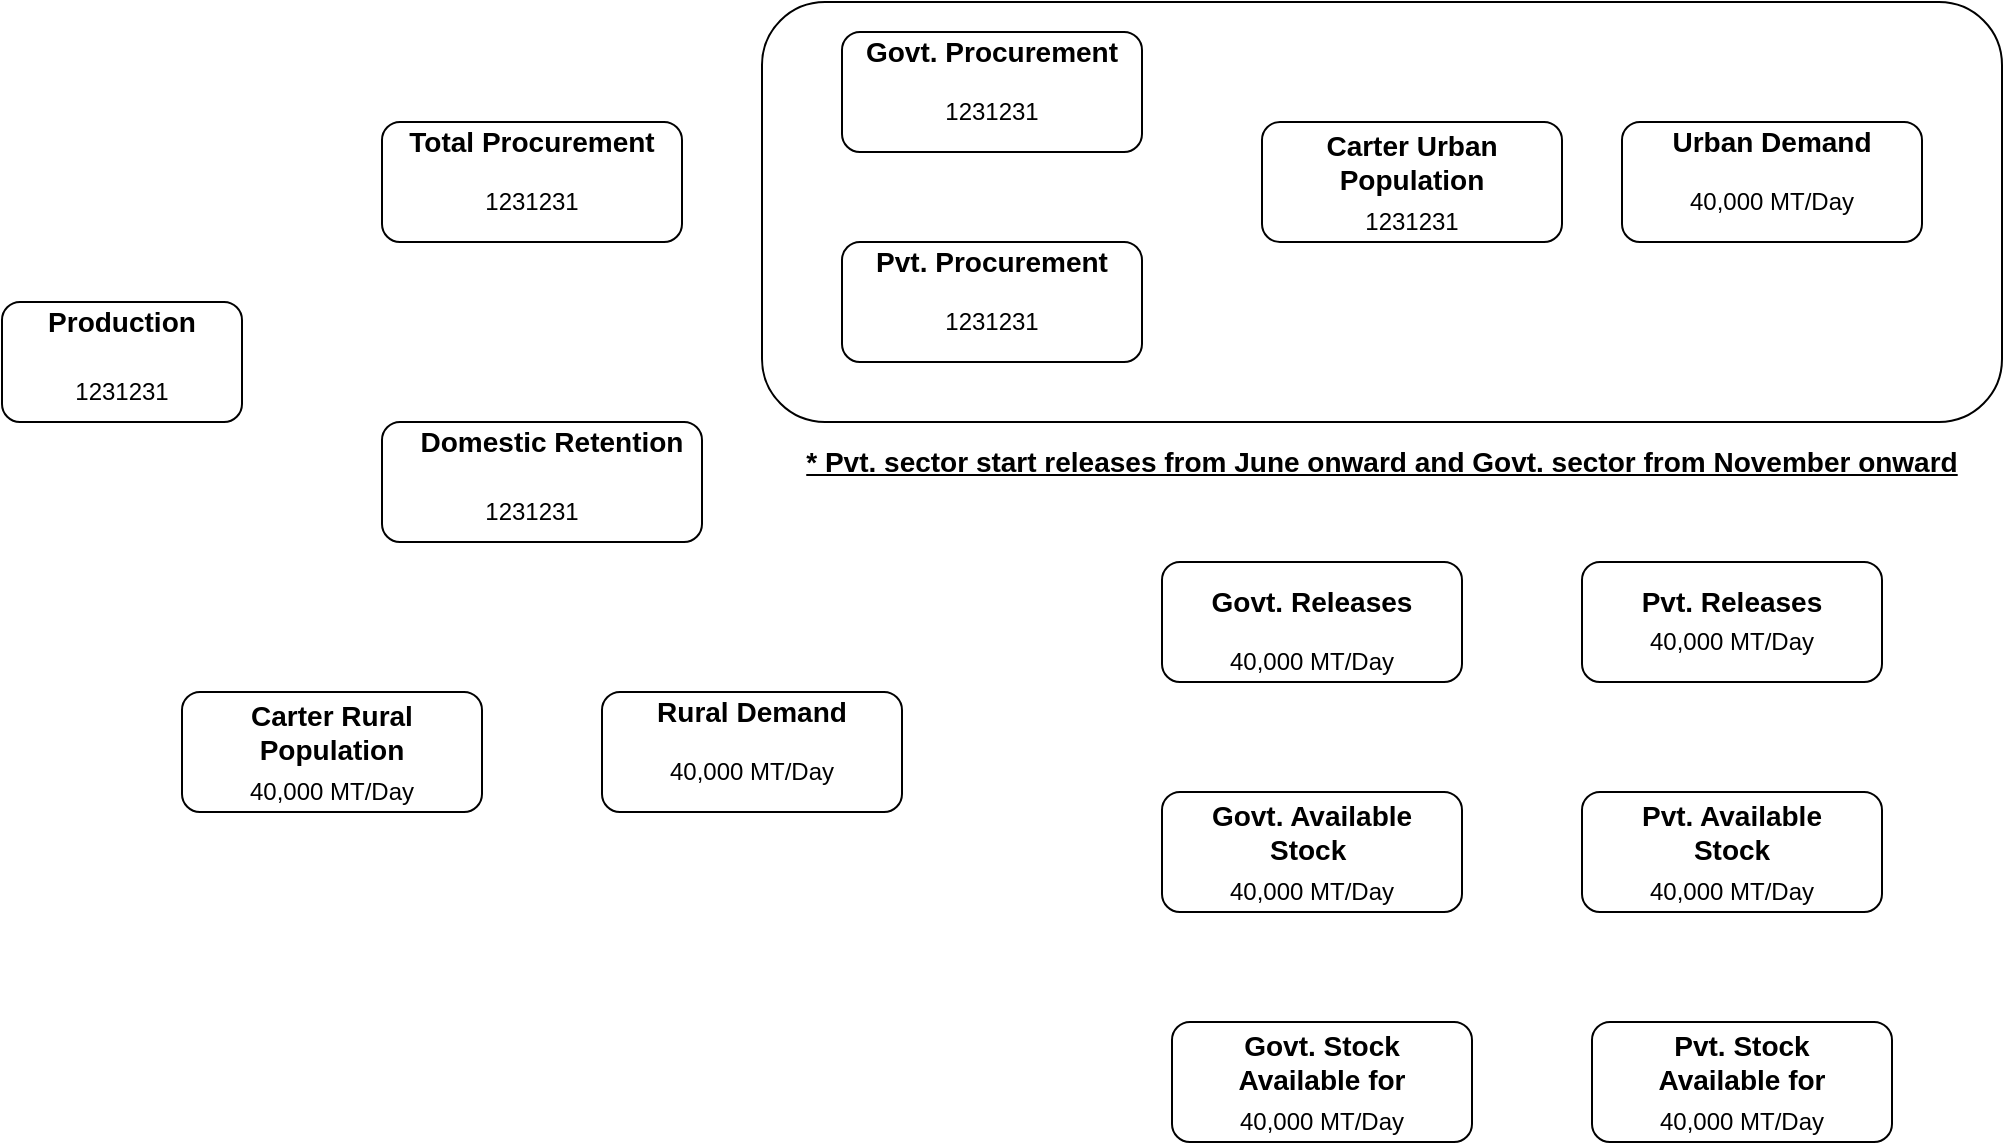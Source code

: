 <mxfile version="14.9.9" type="github">
  <diagram id="b6Vq1hrEZ4uJ4dG0rjz3" name="Page-1">
    <mxGraphModel dx="1058" dy="533" grid="1" gridSize="10" guides="1" tooltips="1" connect="1" arrows="1" fold="1" page="1" pageScale="1" pageWidth="1100" pageHeight="850" math="0" shadow="0">
      <root>
        <mxCell id="0" />
        <mxCell id="1" parent="0" />
        <mxCell id="04IrrymB_MpXUd42GjIW-32" value="" style="rounded=1;whiteSpace=wrap;html=1;" vertex="1" parent="1">
          <mxGeometry x="450" width="620" height="210" as="geometry" />
        </mxCell>
        <mxCell id="04IrrymB_MpXUd42GjIW-3" value="" style="rounded=1;whiteSpace=wrap;html=1;" vertex="1" parent="1">
          <mxGeometry x="70" y="150" width="120" height="60" as="geometry" />
        </mxCell>
        <mxCell id="04IrrymB_MpXUd42GjIW-4" value="&lt;font style=&quot;font-size: 14px&quot;&gt;&lt;b&gt;Production&lt;/b&gt;&lt;/font&gt;" style="text;html=1;strokeColor=none;fillColor=none;align=center;verticalAlign=middle;whiteSpace=wrap;rounded=0;" vertex="1" parent="1">
          <mxGeometry x="70" y="150" width="120" height="20" as="geometry" />
        </mxCell>
        <mxCell id="04IrrymB_MpXUd42GjIW-5" value="1231231" style="text;html=1;strokeColor=none;fillColor=none;align=center;verticalAlign=middle;whiteSpace=wrap;rounded=0;" vertex="1" parent="1">
          <mxGeometry x="110" y="190" width="40" height="10" as="geometry" />
        </mxCell>
        <mxCell id="04IrrymB_MpXUd42GjIW-6" value="" style="rounded=1;whiteSpace=wrap;html=1;" vertex="1" parent="1">
          <mxGeometry x="260" y="60" width="150" height="60" as="geometry" />
        </mxCell>
        <mxCell id="04IrrymB_MpXUd42GjIW-7" value="&lt;font style=&quot;font-size: 14px&quot;&gt;&lt;b&gt;Total&amp;nbsp;&lt;/b&gt;&lt;/font&gt;&lt;span style=&quot;font-size: 14px&quot;&gt;&lt;b&gt;Procurement&lt;/b&gt;&lt;/span&gt;" style="text;html=1;strokeColor=none;fillColor=none;align=center;verticalAlign=middle;whiteSpace=wrap;rounded=0;" vertex="1" parent="1">
          <mxGeometry x="275" y="65" width="120" height="10" as="geometry" />
        </mxCell>
        <mxCell id="04IrrymB_MpXUd42GjIW-8" value="1231231" style="text;html=1;strokeColor=none;fillColor=none;align=center;verticalAlign=middle;whiteSpace=wrap;rounded=0;" vertex="1" parent="1">
          <mxGeometry x="315" y="90" width="40" height="20" as="geometry" />
        </mxCell>
        <mxCell id="04IrrymB_MpXUd42GjIW-9" value="" style="rounded=1;whiteSpace=wrap;html=1;" vertex="1" parent="1">
          <mxGeometry x="260" y="210" width="160" height="60" as="geometry" />
        </mxCell>
        <mxCell id="04IrrymB_MpXUd42GjIW-10" value="&lt;font style=&quot;font-size: 14px&quot;&gt;&lt;b&gt;Domestic Retention&lt;/b&gt;&lt;/font&gt;" style="text;html=1;strokeColor=none;fillColor=none;align=center;verticalAlign=middle;whiteSpace=wrap;rounded=0;" vertex="1" parent="1">
          <mxGeometry x="275" y="210" width="140" height="20" as="geometry" />
        </mxCell>
        <mxCell id="04IrrymB_MpXUd42GjIW-11" value="1231231" style="text;html=1;strokeColor=none;fillColor=none;align=center;verticalAlign=middle;whiteSpace=wrap;rounded=0;" vertex="1" parent="1">
          <mxGeometry x="315" y="250" width="40" height="10" as="geometry" />
        </mxCell>
        <mxCell id="04IrrymB_MpXUd42GjIW-13" value="" style="rounded=1;whiteSpace=wrap;html=1;" vertex="1" parent="1">
          <mxGeometry x="490" y="15" width="150" height="60" as="geometry" />
        </mxCell>
        <mxCell id="04IrrymB_MpXUd42GjIW-14" value="&lt;font style=&quot;font-size: 14px&quot;&gt;&lt;b&gt;Govt.&amp;nbsp;&lt;/b&gt;&lt;/font&gt;&lt;span style=&quot;font-size: 14px&quot;&gt;&lt;b&gt;Procurement&lt;/b&gt;&lt;/span&gt;" style="text;html=1;strokeColor=none;fillColor=none;align=center;verticalAlign=middle;whiteSpace=wrap;rounded=0;" vertex="1" parent="1">
          <mxGeometry x="505" y="20" width="120" height="10" as="geometry" />
        </mxCell>
        <mxCell id="04IrrymB_MpXUd42GjIW-15" value="1231231" style="text;html=1;strokeColor=none;fillColor=none;align=center;verticalAlign=middle;whiteSpace=wrap;rounded=0;" vertex="1" parent="1">
          <mxGeometry x="545" y="45" width="40" height="20" as="geometry" />
        </mxCell>
        <mxCell id="04IrrymB_MpXUd42GjIW-16" value="" style="rounded=1;whiteSpace=wrap;html=1;" vertex="1" parent="1">
          <mxGeometry x="490" y="120" width="150" height="60" as="geometry" />
        </mxCell>
        <mxCell id="04IrrymB_MpXUd42GjIW-17" value="&lt;font style=&quot;font-size: 14px&quot;&gt;&lt;b&gt;Pvt.&amp;nbsp;&lt;/b&gt;&lt;/font&gt;&lt;span style=&quot;font-size: 14px&quot;&gt;&lt;b&gt;Procurement&lt;/b&gt;&lt;/span&gt;" style="text;html=1;strokeColor=none;fillColor=none;align=center;verticalAlign=middle;whiteSpace=wrap;rounded=0;" vertex="1" parent="1">
          <mxGeometry x="505" y="125" width="120" height="10" as="geometry" />
        </mxCell>
        <mxCell id="04IrrymB_MpXUd42GjIW-18" value="1231231" style="text;html=1;strokeColor=none;fillColor=none;align=center;verticalAlign=middle;whiteSpace=wrap;rounded=0;" vertex="1" parent="1">
          <mxGeometry x="545" y="150" width="40" height="20" as="geometry" />
        </mxCell>
        <mxCell id="04IrrymB_MpXUd42GjIW-20" value="" style="rounded=1;whiteSpace=wrap;html=1;" vertex="1" parent="1">
          <mxGeometry x="700" y="60" width="150" height="60" as="geometry" />
        </mxCell>
        <mxCell id="04IrrymB_MpXUd42GjIW-21" value="&lt;span style=&quot;font-size: 14px&quot;&gt;&lt;b&gt;Carter Urban Population&lt;/b&gt;&lt;/span&gt;" style="text;html=1;strokeColor=none;fillColor=none;align=center;verticalAlign=middle;whiteSpace=wrap;rounded=0;" vertex="1" parent="1">
          <mxGeometry x="715" y="75" width="120" height="10" as="geometry" />
        </mxCell>
        <mxCell id="04IrrymB_MpXUd42GjIW-22" value="1231231" style="text;html=1;strokeColor=none;fillColor=none;align=center;verticalAlign=middle;whiteSpace=wrap;rounded=0;" vertex="1" parent="1">
          <mxGeometry x="755" y="100" width="40" height="20" as="geometry" />
        </mxCell>
        <mxCell id="04IrrymB_MpXUd42GjIW-23" value="" style="rounded=1;whiteSpace=wrap;html=1;" vertex="1" parent="1">
          <mxGeometry x="880" y="60" width="150" height="60" as="geometry" />
        </mxCell>
        <mxCell id="04IrrymB_MpXUd42GjIW-24" value="&lt;span style=&quot;font-size: 14px&quot;&gt;&lt;b&gt;Urban Demand&lt;/b&gt;&lt;/span&gt;" style="text;html=1;strokeColor=none;fillColor=none;align=center;verticalAlign=middle;whiteSpace=wrap;rounded=0;" vertex="1" parent="1">
          <mxGeometry x="895" y="65" width="120" height="10" as="geometry" />
        </mxCell>
        <mxCell id="04IrrymB_MpXUd42GjIW-25" value="40,000 MT/Day" style="text;html=1;strokeColor=none;fillColor=none;align=center;verticalAlign=middle;whiteSpace=wrap;rounded=0;" vertex="1" parent="1">
          <mxGeometry x="900" y="90" width="110" height="20" as="geometry" />
        </mxCell>
        <mxCell id="04IrrymB_MpXUd42GjIW-26" value="" style="rounded=1;whiteSpace=wrap;html=1;" vertex="1" parent="1">
          <mxGeometry x="370" y="345" width="150" height="60" as="geometry" />
        </mxCell>
        <mxCell id="04IrrymB_MpXUd42GjIW-27" value="&lt;span style=&quot;font-size: 14px&quot;&gt;&lt;b&gt;Rural Demand&lt;/b&gt;&lt;/span&gt;" style="text;html=1;strokeColor=none;fillColor=none;align=center;verticalAlign=middle;whiteSpace=wrap;rounded=0;" vertex="1" parent="1">
          <mxGeometry x="385" y="350" width="120" height="10" as="geometry" />
        </mxCell>
        <mxCell id="04IrrymB_MpXUd42GjIW-28" value="40,000 MT/Day" style="text;html=1;strokeColor=none;fillColor=none;align=center;verticalAlign=middle;whiteSpace=wrap;rounded=0;" vertex="1" parent="1">
          <mxGeometry x="390" y="375" width="110" height="20" as="geometry" />
        </mxCell>
        <mxCell id="04IrrymB_MpXUd42GjIW-29" value="" style="rounded=1;whiteSpace=wrap;html=1;" vertex="1" parent="1">
          <mxGeometry x="160" y="345" width="150" height="60" as="geometry" />
        </mxCell>
        <mxCell id="04IrrymB_MpXUd42GjIW-30" value="&lt;span style=&quot;font-size: 14px&quot;&gt;&lt;b&gt;Carter Rural Population&lt;/b&gt;&lt;/span&gt;" style="text;html=1;strokeColor=none;fillColor=none;align=center;verticalAlign=middle;whiteSpace=wrap;rounded=0;" vertex="1" parent="1">
          <mxGeometry x="175" y="360" width="120" height="10" as="geometry" />
        </mxCell>
        <mxCell id="04IrrymB_MpXUd42GjIW-31" value="40,000 MT/Day" style="text;html=1;strokeColor=none;fillColor=none;align=center;verticalAlign=middle;whiteSpace=wrap;rounded=0;" vertex="1" parent="1">
          <mxGeometry x="180" y="385" width="110" height="20" as="geometry" />
        </mxCell>
        <mxCell id="04IrrymB_MpXUd42GjIW-33" value="" style="rounded=1;whiteSpace=wrap;html=1;" vertex="1" parent="1">
          <mxGeometry x="860" y="280" width="150" height="60" as="geometry" />
        </mxCell>
        <mxCell id="04IrrymB_MpXUd42GjIW-34" value="&lt;span style=&quot;font-size: 14px&quot;&gt;&lt;b&gt;Pvt. Releases&lt;/b&gt;&lt;/span&gt;" style="text;html=1;strokeColor=none;fillColor=none;align=center;verticalAlign=middle;whiteSpace=wrap;rounded=0;" vertex="1" parent="1">
          <mxGeometry x="875" y="295" width="120" height="10" as="geometry" />
        </mxCell>
        <mxCell id="04IrrymB_MpXUd42GjIW-35" value="40,000 MT/Day" style="text;html=1;strokeColor=none;fillColor=none;align=center;verticalAlign=middle;whiteSpace=wrap;rounded=0;" vertex="1" parent="1">
          <mxGeometry x="880" y="310" width="110" height="20" as="geometry" />
        </mxCell>
        <mxCell id="04IrrymB_MpXUd42GjIW-36" value="" style="rounded=1;whiteSpace=wrap;html=1;" vertex="1" parent="1">
          <mxGeometry x="650" y="280" width="150" height="60" as="geometry" />
        </mxCell>
        <mxCell id="04IrrymB_MpXUd42GjIW-37" value="&lt;span style=&quot;font-size: 14px&quot;&gt;&lt;b&gt;Govt. Releases&lt;/b&gt;&lt;/span&gt;" style="text;html=1;strokeColor=none;fillColor=none;align=center;verticalAlign=middle;whiteSpace=wrap;rounded=0;" vertex="1" parent="1">
          <mxGeometry x="665" y="295" width="120" height="10" as="geometry" />
        </mxCell>
        <mxCell id="04IrrymB_MpXUd42GjIW-38" value="40,000 MT/Day" style="text;html=1;strokeColor=none;fillColor=none;align=center;verticalAlign=middle;whiteSpace=wrap;rounded=0;" vertex="1" parent="1">
          <mxGeometry x="670" y="320" width="110" height="20" as="geometry" />
        </mxCell>
        <mxCell id="04IrrymB_MpXUd42GjIW-39" value="" style="rounded=1;whiteSpace=wrap;html=1;" vertex="1" parent="1">
          <mxGeometry x="860" y="395" width="150" height="60" as="geometry" />
        </mxCell>
        <mxCell id="04IrrymB_MpXUd42GjIW-40" value="&lt;span style=&quot;font-size: 14px&quot;&gt;&lt;b&gt;Pvt. Available Stock&lt;/b&gt;&lt;/span&gt;" style="text;html=1;strokeColor=none;fillColor=none;align=center;verticalAlign=middle;whiteSpace=wrap;rounded=0;" vertex="1" parent="1">
          <mxGeometry x="875" y="410" width="120" height="10" as="geometry" />
        </mxCell>
        <mxCell id="04IrrymB_MpXUd42GjIW-41" value="40,000 MT/Day" style="text;html=1;strokeColor=none;fillColor=none;align=center;verticalAlign=middle;whiteSpace=wrap;rounded=0;" vertex="1" parent="1">
          <mxGeometry x="880" y="435" width="110" height="20" as="geometry" />
        </mxCell>
        <mxCell id="04IrrymB_MpXUd42GjIW-42" value="" style="rounded=1;whiteSpace=wrap;html=1;" vertex="1" parent="1">
          <mxGeometry x="650" y="395" width="150" height="60" as="geometry" />
        </mxCell>
        <mxCell id="04IrrymB_MpXUd42GjIW-43" value="&lt;span style=&quot;font-size: 14px&quot;&gt;&lt;b&gt;Govt. Available Stock&amp;nbsp;&lt;/b&gt;&lt;/span&gt;" style="text;html=1;strokeColor=none;fillColor=none;align=center;verticalAlign=middle;whiteSpace=wrap;rounded=0;" vertex="1" parent="1">
          <mxGeometry x="665" y="410" width="120" height="10" as="geometry" />
        </mxCell>
        <mxCell id="04IrrymB_MpXUd42GjIW-44" value="40,000 MT/Day" style="text;html=1;strokeColor=none;fillColor=none;align=center;verticalAlign=middle;whiteSpace=wrap;rounded=0;" vertex="1" parent="1">
          <mxGeometry x="670" y="435" width="110" height="20" as="geometry" />
        </mxCell>
        <mxCell id="04IrrymB_MpXUd42GjIW-45" value="" style="rounded=1;whiteSpace=wrap;html=1;" vertex="1" parent="1">
          <mxGeometry x="865" y="510" width="150" height="60" as="geometry" />
        </mxCell>
        <mxCell id="04IrrymB_MpXUd42GjIW-46" value="&lt;span style=&quot;font-size: 14px&quot;&gt;&lt;b&gt;Pvt. Stock Available for&lt;/b&gt;&lt;/span&gt;" style="text;html=1;strokeColor=none;fillColor=none;align=center;verticalAlign=middle;whiteSpace=wrap;rounded=0;" vertex="1" parent="1">
          <mxGeometry x="880" y="525" width="120" height="10" as="geometry" />
        </mxCell>
        <mxCell id="04IrrymB_MpXUd42GjIW-47" value="40,000 MT/Day" style="text;html=1;strokeColor=none;fillColor=none;align=center;verticalAlign=middle;whiteSpace=wrap;rounded=0;" vertex="1" parent="1">
          <mxGeometry x="885" y="550" width="110" height="20" as="geometry" />
        </mxCell>
        <mxCell id="04IrrymB_MpXUd42GjIW-48" value="" style="rounded=1;whiteSpace=wrap;html=1;" vertex="1" parent="1">
          <mxGeometry x="655" y="510" width="150" height="60" as="geometry" />
        </mxCell>
        <mxCell id="04IrrymB_MpXUd42GjIW-49" value="&lt;span style=&quot;font-size: 14px&quot;&gt;&lt;b&gt;Govt. Stock Available for&lt;/b&gt;&lt;/span&gt;" style="text;html=1;strokeColor=none;fillColor=none;align=center;verticalAlign=middle;whiteSpace=wrap;rounded=0;" vertex="1" parent="1">
          <mxGeometry x="670" y="525" width="120" height="10" as="geometry" />
        </mxCell>
        <mxCell id="04IrrymB_MpXUd42GjIW-50" value="40,000 MT/Day" style="text;html=1;strokeColor=none;fillColor=none;align=center;verticalAlign=middle;whiteSpace=wrap;rounded=0;" vertex="1" parent="1">
          <mxGeometry x="675" y="550" width="110" height="20" as="geometry" />
        </mxCell>
        <mxCell id="04IrrymB_MpXUd42GjIW-51" value="&lt;font style=&quot;font-size: 14px&quot;&gt;&lt;b&gt;&lt;u&gt;* Pvt. sector start releases from June onward and Govt. sector from November onward&lt;/u&gt;&lt;/b&gt;&lt;/font&gt;" style="text;html=1;strokeColor=none;fillColor=none;align=center;verticalAlign=middle;whiteSpace=wrap;rounded=0;" vertex="1" parent="1">
          <mxGeometry x="470" y="220" width="580" height="20" as="geometry" />
        </mxCell>
      </root>
    </mxGraphModel>
  </diagram>
</mxfile>
